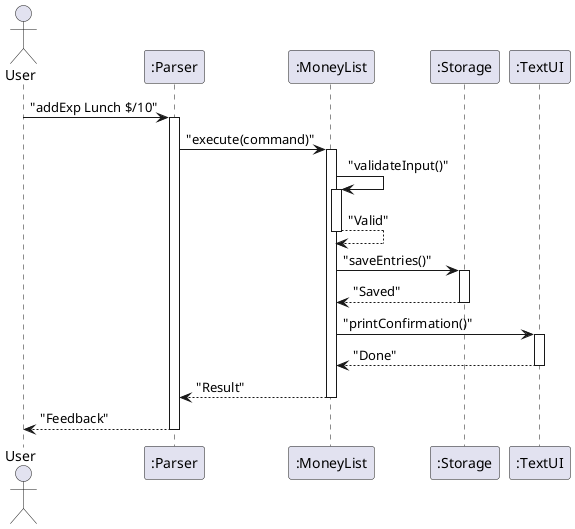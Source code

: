 @startuml MoneyList_Sequence_Fixed
actor User
participant Parser as ":Parser"
participant MoneyList as ":MoneyList"
participant Storage as ":Storage"
participant TextUI as ":TextUI"

User -> Parser : "addExp Lunch $/10"
activate Parser
Parser -> MoneyList : "execute(command)"
activate MoneyList

MoneyList -> MoneyList : "validateInput()"
activate MoneyList
MoneyList --> MoneyList : "Valid"
deactivate MoneyList

MoneyList -> Storage : "saveEntries()"
activate Storage
Storage --> MoneyList : "Saved"
deactivate Storage

MoneyList -> TextUI : "printConfirmation()"
activate TextUI
TextUI --> MoneyList : "Done"
deactivate TextUI

MoneyList --> Parser : "Result"
deactivate MoneyList
Parser --> User : "Feedback"
deactivate Parser
@enduml